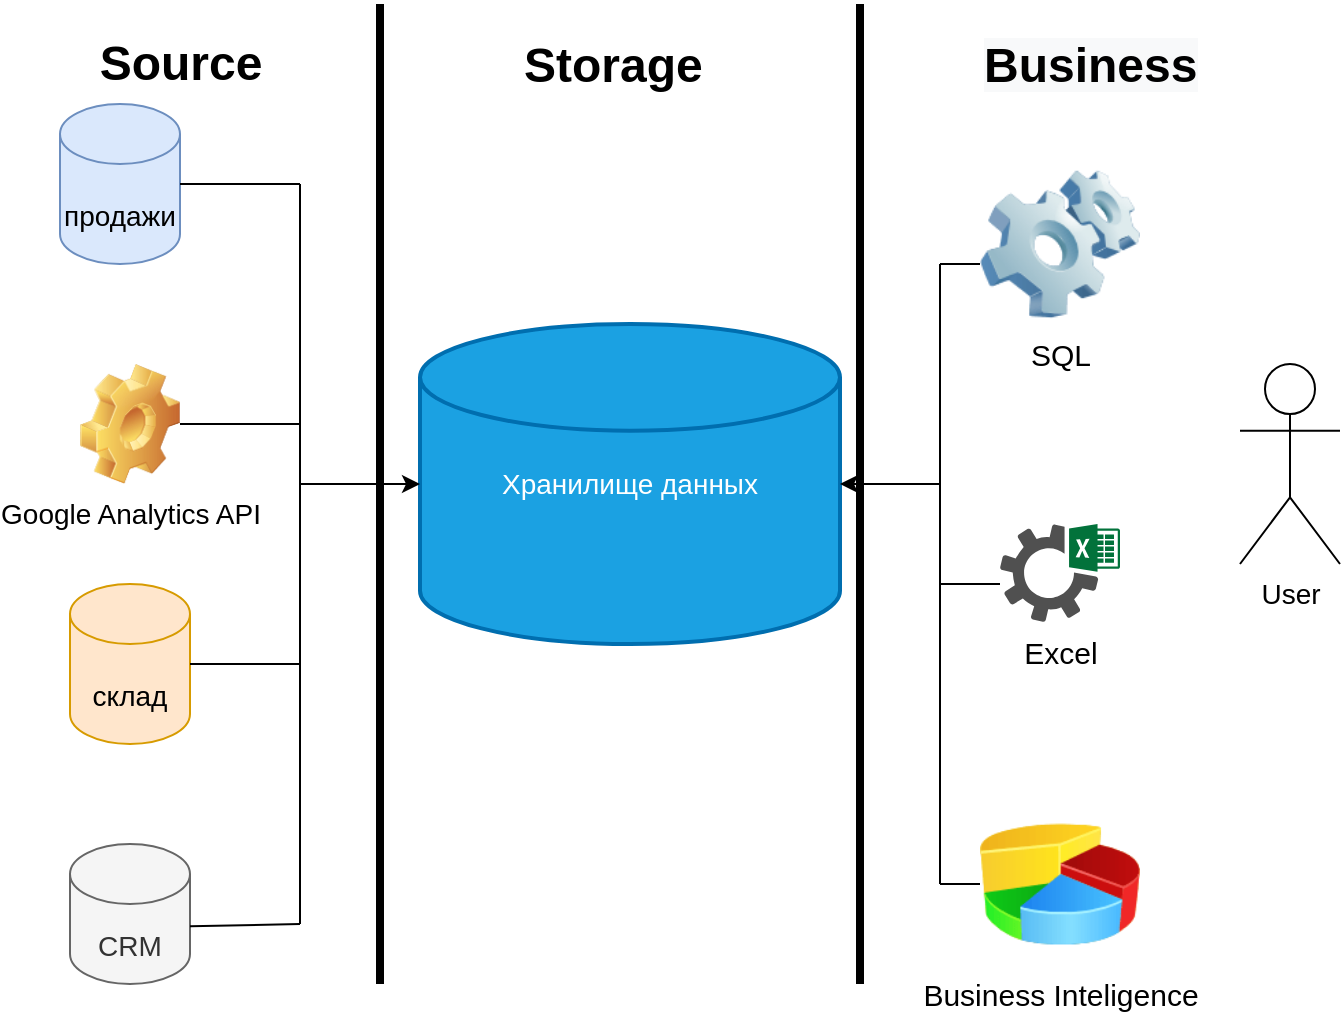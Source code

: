 <mxfile version="15.6.8" type="github">
  <diagram id="KmguIjsDg325nGv9dmGO" name="Page-1">
    <mxGraphModel dx="868" dy="482" grid="1" gridSize="10" guides="1" tooltips="1" connect="1" arrows="1" fold="1" page="1" pageScale="1" pageWidth="827" pageHeight="1169" math="0" shadow="0">
      <root>
        <mxCell id="0" />
        <mxCell id="1" parent="0" />
        <mxCell id="hTNZJ2nVE8b75Jecg00O-1" value="&lt;font style=&quot;font-size: 24px&quot;&gt;&lt;b&gt;Source&lt;/b&gt;&lt;/font&gt;" style="text;html=1;align=center;verticalAlign=middle;resizable=0;points=[];autosize=1;strokeColor=none;fillColor=none;" vertex="1" parent="1">
          <mxGeometry x="170" y="50" width="100" height="20" as="geometry" />
        </mxCell>
        <mxCell id="hTNZJ2nVE8b75Jecg00O-2" value="&lt;div style=&quot;text-align: center&quot;&gt;&lt;span&gt;&lt;font face=&quot;helvetica&quot;&gt;&lt;b&gt;Storage&lt;/b&gt;&lt;/font&gt;&lt;/span&gt;&lt;/div&gt;" style="text;whiteSpace=wrap;html=1;fontSize=24;" vertex="1" parent="1">
          <mxGeometry x="390" y="40" width="110" height="40" as="geometry" />
        </mxCell>
        <mxCell id="hTNZJ2nVE8b75Jecg00O-4" value="&lt;b style=&quot;color: rgb(0 , 0 , 0) ; font-family: &amp;#34;helvetica&amp;#34; ; font-size: 24px ; font-style: normal ; letter-spacing: normal ; text-align: center ; text-indent: 0px ; text-transform: none ; word-spacing: 0px ; background-color: rgb(248 , 249 , 250)&quot;&gt;Business&lt;/b&gt;" style="text;whiteSpace=wrap;html=1;fontSize=24;" vertex="1" parent="1">
          <mxGeometry x="620" y="40" width="110" height="40" as="geometry" />
        </mxCell>
        <mxCell id="hTNZJ2nVE8b75Jecg00O-5" value="" style="endArrow=none;html=1;rounded=0;fontSize=24;strokeWidth=4;" edge="1" parent="1">
          <mxGeometry width="50" height="50" relative="1" as="geometry">
            <mxPoint x="560" y="520" as="sourcePoint" />
            <mxPoint x="560" y="30" as="targetPoint" />
          </mxGeometry>
        </mxCell>
        <mxCell id="hTNZJ2nVE8b75Jecg00O-6" value="" style="endArrow=none;html=1;rounded=0;fontSize=24;strokeWidth=4;" edge="1" parent="1">
          <mxGeometry width="50" height="50" relative="1" as="geometry">
            <mxPoint x="320" y="520" as="sourcePoint" />
            <mxPoint x="320" y="30" as="targetPoint" />
          </mxGeometry>
        </mxCell>
        <mxCell id="hTNZJ2nVE8b75Jecg00O-7" value="&lt;font style=&quot;font-size: 14px&quot;&gt;продажи&lt;/font&gt;" style="shape=cylinder3;whiteSpace=wrap;html=1;boundedLbl=1;backgroundOutline=1;size=15;fontSize=24;fillColor=#dae8fc;strokeColor=#6c8ebf;" vertex="1" parent="1">
          <mxGeometry x="160" y="80" width="60" height="80" as="geometry" />
        </mxCell>
        <mxCell id="hTNZJ2nVE8b75Jecg00O-8" value="Google Analytics API" style="shape=image;html=1;verticalLabelPosition=bottom;verticalAlign=top;imageAspect=0;image=img/clipart/Gear_128x128.png;fontSize=14;" vertex="1" parent="1">
          <mxGeometry x="170" y="210" width="50" height="60" as="geometry" />
        </mxCell>
        <mxCell id="hTNZJ2nVE8b75Jecg00O-9" value="&lt;span style=&quot;font-size: 14px&quot;&gt;склад&lt;/span&gt;" style="shape=cylinder3;whiteSpace=wrap;html=1;boundedLbl=1;backgroundOutline=1;size=15;fontSize=24;fillColor=#ffe6cc;strokeColor=#d79b00;" vertex="1" parent="1">
          <mxGeometry x="165" y="320" width="60" height="80" as="geometry" />
        </mxCell>
        <mxCell id="hTNZJ2nVE8b75Jecg00O-10" value="&lt;span style=&quot;font-size: 14px&quot;&gt;CRM&lt;/span&gt;" style="shape=cylinder3;whiteSpace=wrap;html=1;boundedLbl=1;backgroundOutline=1;size=15;fontSize=24;fillColor=#f5f5f5;strokeColor=#666666;fontColor=#333333;" vertex="1" parent="1">
          <mxGeometry x="165" y="450" width="60" height="70" as="geometry" />
        </mxCell>
        <mxCell id="hTNZJ2nVE8b75Jecg00O-11" value="Хранилище данных" style="strokeWidth=2;html=1;shape=mxgraph.flowchart.database;whiteSpace=wrap;fontSize=14;fillColor=#1ba1e2;fontColor=#ffffff;strokeColor=#006EAF;" vertex="1" parent="1">
          <mxGeometry x="340" y="190" width="210" height="160" as="geometry" />
        </mxCell>
        <mxCell id="hTNZJ2nVE8b75Jecg00O-13" value="" style="endArrow=none;html=1;rounded=0;fontSize=14;" edge="1" parent="1">
          <mxGeometry width="50" height="50" relative="1" as="geometry">
            <mxPoint x="280" y="490" as="sourcePoint" />
            <mxPoint x="280" y="120" as="targetPoint" />
          </mxGeometry>
        </mxCell>
        <mxCell id="hTNZJ2nVE8b75Jecg00O-14" value="" style="endArrow=classic;html=1;rounded=0;fontSize=14;entryX=0;entryY=0.5;entryDx=0;entryDy=0;entryPerimeter=0;" edge="1" parent="1" target="hTNZJ2nVE8b75Jecg00O-11">
          <mxGeometry width="50" height="50" relative="1" as="geometry">
            <mxPoint x="280" y="270" as="sourcePoint" />
            <mxPoint x="330" y="260" as="targetPoint" />
          </mxGeometry>
        </mxCell>
        <mxCell id="hTNZJ2nVE8b75Jecg00O-15" value="" style="endArrow=none;html=1;rounded=0;fontSize=14;strokeWidth=1;exitX=1;exitY=0.5;exitDx=0;exitDy=0;exitPerimeter=0;" edge="1" parent="1" source="hTNZJ2nVE8b75Jecg00O-7">
          <mxGeometry width="50" height="50" relative="1" as="geometry">
            <mxPoint x="240" y="160" as="sourcePoint" />
            <mxPoint x="280" y="120" as="targetPoint" />
          </mxGeometry>
        </mxCell>
        <mxCell id="hTNZJ2nVE8b75Jecg00O-16" value="" style="endArrow=none;html=1;rounded=0;fontSize=14;strokeWidth=1;exitX=1;exitY=0.5;exitDx=0;exitDy=0;" edge="1" parent="1" source="hTNZJ2nVE8b75Jecg00O-8">
          <mxGeometry width="50" height="50" relative="1" as="geometry">
            <mxPoint x="220" y="280" as="sourcePoint" />
            <mxPoint x="280" y="240" as="targetPoint" />
          </mxGeometry>
        </mxCell>
        <mxCell id="hTNZJ2nVE8b75Jecg00O-17" value="" style="endArrow=none;html=1;rounded=0;fontSize=14;strokeWidth=1;exitX=1;exitY=0.5;exitDx=0;exitDy=0;exitPerimeter=0;" edge="1" parent="1" source="hTNZJ2nVE8b75Jecg00O-9">
          <mxGeometry width="50" height="50" relative="1" as="geometry">
            <mxPoint x="230" y="385" as="sourcePoint" />
            <mxPoint x="280" y="360" as="targetPoint" />
          </mxGeometry>
        </mxCell>
        <mxCell id="hTNZJ2nVE8b75Jecg00O-18" value="" style="endArrow=none;html=1;rounded=0;fontSize=14;strokeWidth=1;exitX=1;exitY=0.588;exitDx=0;exitDy=0;exitPerimeter=0;" edge="1" parent="1" source="hTNZJ2nVE8b75Jecg00O-10">
          <mxGeometry width="50" height="50" relative="1" as="geometry">
            <mxPoint x="230" y="520" as="sourcePoint" />
            <mxPoint x="280" y="490" as="targetPoint" />
          </mxGeometry>
        </mxCell>
        <mxCell id="hTNZJ2nVE8b75Jecg00O-19" value="User" style="shape=umlActor;verticalLabelPosition=bottom;verticalAlign=top;html=1;outlineConnect=0;fontSize=14;" vertex="1" parent="1">
          <mxGeometry x="750" y="210" width="50" height="100" as="geometry" />
        </mxCell>
        <mxCell id="hTNZJ2nVE8b75Jecg00O-21" value="Business Inteligence" style="image;html=1;image=img/lib/clip_art/finance/Pie_Chart_128x128.png;fontSize=15;" vertex="1" parent="1">
          <mxGeometry x="620" y="430" width="80" height="80" as="geometry" />
        </mxCell>
        <mxCell id="hTNZJ2nVE8b75Jecg00O-22" value="SQL" style="image;html=1;image=img/lib/clip_art/computers/Software_128x128.png;fontSize=15;" vertex="1" parent="1">
          <mxGeometry x="620" y="110" width="80" height="80" as="geometry" />
        </mxCell>
        <mxCell id="hTNZJ2nVE8b75Jecg00O-23" value="Excel" style="sketch=0;pointerEvents=1;shadow=0;dashed=0;html=1;strokeColor=none;fillColor=#505050;labelPosition=center;verticalLabelPosition=bottom;verticalAlign=top;outlineConnect=0;align=center;shape=mxgraph.office.services.excel_services;fontSize=15;" vertex="1" parent="1">
          <mxGeometry x="630" y="290" width="60" height="49" as="geometry" />
        </mxCell>
        <mxCell id="hTNZJ2nVE8b75Jecg00O-24" value="" style="endArrow=none;html=1;rounded=0;fontSize=14;" edge="1" parent="1">
          <mxGeometry width="50" height="50" relative="1" as="geometry">
            <mxPoint x="600" y="470" as="sourcePoint" />
            <mxPoint x="600" y="160" as="targetPoint" />
          </mxGeometry>
        </mxCell>
        <mxCell id="hTNZJ2nVE8b75Jecg00O-25" value="" style="endArrow=classic;html=1;rounded=0;fontSize=14;entryX=1;entryY=0.5;entryDx=0;entryDy=0;entryPerimeter=0;" edge="1" parent="1" target="hTNZJ2nVE8b75Jecg00O-11">
          <mxGeometry width="50" height="50" relative="1" as="geometry">
            <mxPoint x="600" y="270" as="sourcePoint" />
            <mxPoint x="660" y="250" as="targetPoint" />
          </mxGeometry>
        </mxCell>
        <mxCell id="hTNZJ2nVE8b75Jecg00O-26" value="" style="endArrow=none;html=1;rounded=0;fontSize=14;strokeWidth=1;" edge="1" parent="1">
          <mxGeometry width="50" height="50" relative="1" as="geometry">
            <mxPoint x="600" y="160" as="sourcePoint" />
            <mxPoint x="620" y="160" as="targetPoint" />
          </mxGeometry>
        </mxCell>
        <mxCell id="hTNZJ2nVE8b75Jecg00O-27" value="" style="endArrow=none;html=1;rounded=0;fontSize=14;strokeWidth=1;" edge="1" parent="1">
          <mxGeometry width="50" height="50" relative="1" as="geometry">
            <mxPoint x="600" y="320" as="sourcePoint" />
            <mxPoint x="630" y="320" as="targetPoint" />
          </mxGeometry>
        </mxCell>
        <mxCell id="hTNZJ2nVE8b75Jecg00O-28" value="" style="endArrow=none;html=1;rounded=0;fontSize=14;strokeWidth=1;" edge="1" parent="1" source="hTNZJ2nVE8b75Jecg00O-21">
          <mxGeometry width="50" height="50" relative="1" as="geometry">
            <mxPoint x="545" y="471.16" as="sourcePoint" />
            <mxPoint x="600" y="470" as="targetPoint" />
          </mxGeometry>
        </mxCell>
      </root>
    </mxGraphModel>
  </diagram>
</mxfile>
